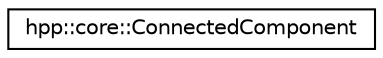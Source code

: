digraph "Graphical Class Hierarchy"
{
  edge [fontname="Helvetica",fontsize="10",labelfontname="Helvetica",labelfontsize="10"];
  node [fontname="Helvetica",fontsize="10",shape=record];
  rankdir="LR";
  Node1 [label="hpp::core::ConnectedComponent",height=0.2,width=0.4,color="black", fillcolor="white", style="filled",URL="$a00012.html",tooltip="Connected component. "];
}
